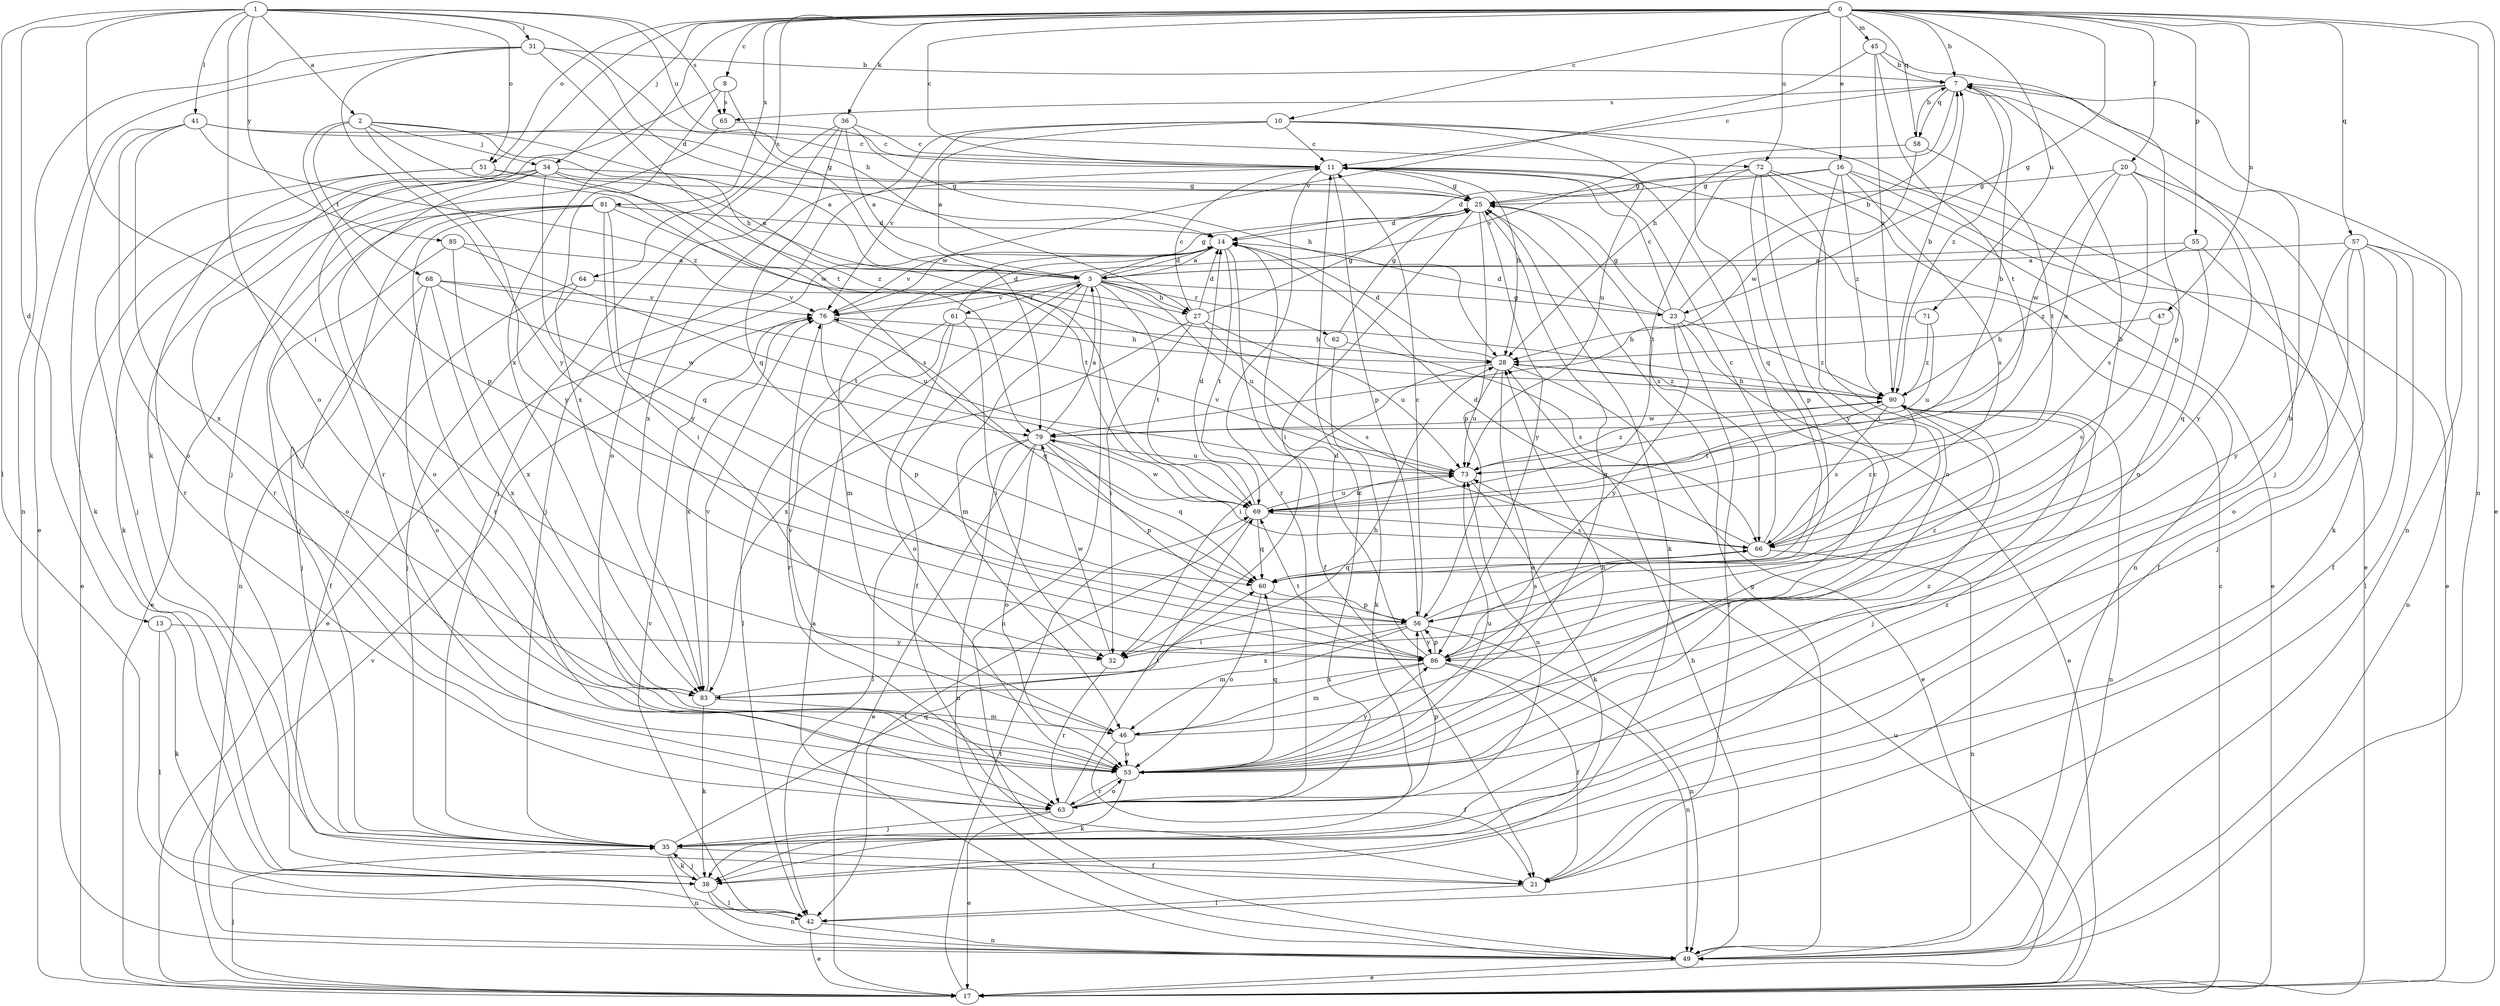 strict digraph  {
0;
1;
2;
3;
7;
8;
10;
11;
13;
14;
16;
17;
20;
21;
23;
25;
27;
28;
31;
32;
34;
35;
36;
38;
41;
42;
45;
46;
47;
49;
51;
53;
55;
56;
57;
58;
60;
61;
62;
63;
64;
65;
66;
68;
69;
71;
72;
73;
76;
79;
81;
83;
85;
86;
90;
0 -> 7  [label=b];
0 -> 8  [label=c];
0 -> 10  [label=c];
0 -> 11  [label=c];
0 -> 16  [label=e];
0 -> 17  [label=e];
0 -> 20  [label=f];
0 -> 23  [label=g];
0 -> 34  [label=j];
0 -> 36  [label=k];
0 -> 38  [label=k];
0 -> 45  [label=m];
0 -> 47  [label=n];
0 -> 49  [label=n];
0 -> 51  [label=o];
0 -> 55  [label=p];
0 -> 57  [label=q];
0 -> 58  [label=q];
0 -> 64  [label=s];
0 -> 71  [label=u];
0 -> 72  [label=u];
0 -> 81  [label=x];
0 -> 83  [label=x];
1 -> 2  [label=a];
1 -> 13  [label=d];
1 -> 27  [label=h];
1 -> 31  [label=i];
1 -> 32  [label=i];
1 -> 41  [label=l];
1 -> 42  [label=l];
1 -> 51  [label=o];
1 -> 53  [label=o];
1 -> 65  [label=s];
1 -> 72  [label=u];
1 -> 85  [label=y];
2 -> 3  [label=a];
2 -> 27  [label=h];
2 -> 34  [label=j];
2 -> 56  [label=p];
2 -> 68  [label=t];
2 -> 79  [label=w];
2 -> 86  [label=y];
3 -> 14  [label=d];
3 -> 21  [label=f];
3 -> 23  [label=g];
3 -> 25  [label=g];
3 -> 27  [label=h];
3 -> 46  [label=m];
3 -> 49  [label=n];
3 -> 61  [label=r];
3 -> 62  [label=r];
3 -> 69  [label=t];
3 -> 73  [label=u];
3 -> 76  [label=v];
7 -> 11  [label=c];
7 -> 28  [label=h];
7 -> 35  [label=j];
7 -> 49  [label=n];
7 -> 58  [label=q];
7 -> 65  [label=s];
7 -> 90  [label=z];
8 -> 35  [label=j];
8 -> 65  [label=s];
8 -> 79  [label=w];
8 -> 83  [label=x];
10 -> 3  [label=a];
10 -> 11  [label=c];
10 -> 17  [label=e];
10 -> 60  [label=q];
10 -> 73  [label=u];
10 -> 76  [label=v];
10 -> 83  [label=x];
11 -> 25  [label=g];
11 -> 28  [label=h];
11 -> 35  [label=j];
11 -> 56  [label=p];
11 -> 63  [label=r];
13 -> 38  [label=k];
13 -> 42  [label=l];
13 -> 86  [label=y];
14 -> 3  [label=a];
14 -> 17  [label=e];
14 -> 21  [label=f];
14 -> 46  [label=m];
14 -> 69  [label=t];
14 -> 76  [label=v];
16 -> 14  [label=d];
16 -> 17  [label=e];
16 -> 25  [label=g];
16 -> 32  [label=i];
16 -> 53  [label=o];
16 -> 66  [label=s];
16 -> 90  [label=z];
17 -> 11  [label=c];
17 -> 35  [label=j];
17 -> 69  [label=t];
17 -> 73  [label=u];
17 -> 76  [label=v];
20 -> 25  [label=g];
20 -> 38  [label=k];
20 -> 66  [label=s];
20 -> 73  [label=u];
20 -> 79  [label=w];
20 -> 86  [label=y];
21 -> 42  [label=l];
23 -> 7  [label=b];
23 -> 11  [label=c];
23 -> 14  [label=d];
23 -> 17  [label=e];
23 -> 21  [label=f];
23 -> 25  [label=g];
23 -> 86  [label=y];
23 -> 90  [label=z];
25 -> 14  [label=d];
25 -> 32  [label=i];
25 -> 38  [label=k];
25 -> 56  [label=p];
25 -> 66  [label=s];
25 -> 86  [label=y];
27 -> 11  [label=c];
27 -> 14  [label=d];
27 -> 25  [label=g];
27 -> 32  [label=i];
27 -> 66  [label=s];
27 -> 73  [label=u];
27 -> 83  [label=x];
28 -> 14  [label=d];
28 -> 17  [label=e];
28 -> 32  [label=i];
28 -> 53  [label=o];
28 -> 73  [label=u];
28 -> 90  [label=z];
31 -> 7  [label=b];
31 -> 14  [label=d];
31 -> 17  [label=e];
31 -> 49  [label=n];
31 -> 69  [label=t];
31 -> 86  [label=y];
32 -> 63  [label=r];
32 -> 79  [label=w];
34 -> 3  [label=a];
34 -> 17  [label=e];
34 -> 25  [label=g];
34 -> 38  [label=k];
34 -> 53  [label=o];
34 -> 63  [label=r];
34 -> 66  [label=s];
34 -> 86  [label=y];
35 -> 21  [label=f];
35 -> 38  [label=k];
35 -> 49  [label=n];
35 -> 60  [label=q];
36 -> 3  [label=a];
36 -> 11  [label=c];
36 -> 28  [label=h];
36 -> 35  [label=j];
36 -> 53  [label=o];
36 -> 60  [label=q];
38 -> 35  [label=j];
38 -> 42  [label=l];
38 -> 49  [label=n];
41 -> 11  [label=c];
41 -> 25  [label=g];
41 -> 38  [label=k];
41 -> 53  [label=o];
41 -> 83  [label=x];
41 -> 90  [label=z];
42 -> 17  [label=e];
42 -> 49  [label=n];
42 -> 76  [label=v];
45 -> 7  [label=b];
45 -> 56  [label=p];
45 -> 69  [label=t];
45 -> 76  [label=v];
45 -> 90  [label=z];
46 -> 7  [label=b];
46 -> 21  [label=f];
46 -> 25  [label=g];
46 -> 53  [label=o];
46 -> 76  [label=v];
47 -> 28  [label=h];
47 -> 66  [label=s];
49 -> 3  [label=a];
49 -> 17  [label=e];
49 -> 25  [label=g];
49 -> 28  [label=h];
51 -> 25  [label=g];
51 -> 35  [label=j];
51 -> 63  [label=r];
51 -> 90  [label=z];
53 -> 11  [label=c];
53 -> 28  [label=h];
53 -> 38  [label=k];
53 -> 60  [label=q];
53 -> 63  [label=r];
53 -> 73  [label=u];
53 -> 86  [label=y];
53 -> 90  [label=z];
55 -> 3  [label=a];
55 -> 21  [label=f];
55 -> 60  [label=q];
55 -> 90  [label=z];
56 -> 11  [label=c];
56 -> 32  [label=i];
56 -> 46  [label=m];
56 -> 49  [label=n];
56 -> 66  [label=s];
56 -> 83  [label=x];
56 -> 86  [label=y];
57 -> 3  [label=a];
57 -> 21  [label=f];
57 -> 35  [label=j];
57 -> 42  [label=l];
57 -> 49  [label=n];
57 -> 53  [label=o];
57 -> 86  [label=y];
58 -> 7  [label=b];
58 -> 69  [label=t];
58 -> 76  [label=v];
58 -> 79  [label=w];
60 -> 7  [label=b];
60 -> 53  [label=o];
60 -> 56  [label=p];
61 -> 14  [label=d];
61 -> 28  [label=h];
61 -> 32  [label=i];
61 -> 42  [label=l];
61 -> 53  [label=o];
61 -> 63  [label=r];
62 -> 25  [label=g];
62 -> 38  [label=k];
62 -> 66  [label=s];
63 -> 11  [label=c];
63 -> 17  [label=e];
63 -> 35  [label=j];
63 -> 53  [label=o];
63 -> 56  [label=p];
63 -> 69  [label=t];
63 -> 73  [label=u];
63 -> 90  [label=z];
64 -> 21  [label=f];
64 -> 35  [label=j];
64 -> 76  [label=v];
65 -> 11  [label=c];
65 -> 63  [label=r];
66 -> 11  [label=c];
66 -> 14  [label=d];
66 -> 49  [label=n];
66 -> 60  [label=q];
66 -> 90  [label=z];
68 -> 35  [label=j];
68 -> 53  [label=o];
68 -> 73  [label=u];
68 -> 76  [label=v];
68 -> 79  [label=w];
68 -> 83  [label=x];
69 -> 14  [label=d];
69 -> 42  [label=l];
69 -> 60  [label=q];
69 -> 66  [label=s];
69 -> 73  [label=u];
69 -> 79  [label=w];
71 -> 28  [label=h];
71 -> 73  [label=u];
71 -> 90  [label=z];
72 -> 17  [label=e];
72 -> 25  [label=g];
72 -> 49  [label=n];
72 -> 53  [label=o];
72 -> 56  [label=p];
72 -> 69  [label=t];
72 -> 86  [label=y];
73 -> 7  [label=b];
73 -> 38  [label=k];
73 -> 69  [label=t];
73 -> 76  [label=v];
73 -> 90  [label=z];
76 -> 28  [label=h];
76 -> 56  [label=p];
76 -> 60  [label=q];
76 -> 83  [label=x];
79 -> 3  [label=a];
79 -> 17  [label=e];
79 -> 42  [label=l];
79 -> 49  [label=n];
79 -> 53  [label=o];
79 -> 56  [label=p];
79 -> 60  [label=q];
79 -> 73  [label=u];
81 -> 14  [label=d];
81 -> 17  [label=e];
81 -> 32  [label=i];
81 -> 35  [label=j];
81 -> 49  [label=n];
81 -> 60  [label=q];
81 -> 63  [label=r];
81 -> 69  [label=t];
83 -> 28  [label=h];
83 -> 38  [label=k];
83 -> 46  [label=m];
83 -> 76  [label=v];
85 -> 3  [label=a];
85 -> 53  [label=o];
85 -> 69  [label=t];
85 -> 83  [label=x];
86 -> 14  [label=d];
86 -> 21  [label=f];
86 -> 46  [label=m];
86 -> 49  [label=n];
86 -> 56  [label=p];
86 -> 69  [label=t];
86 -> 83  [label=x];
86 -> 90  [label=z];
90 -> 7  [label=b];
90 -> 28  [label=h];
90 -> 35  [label=j];
90 -> 49  [label=n];
90 -> 66  [label=s];
90 -> 69  [label=t];
90 -> 79  [label=w];
}

